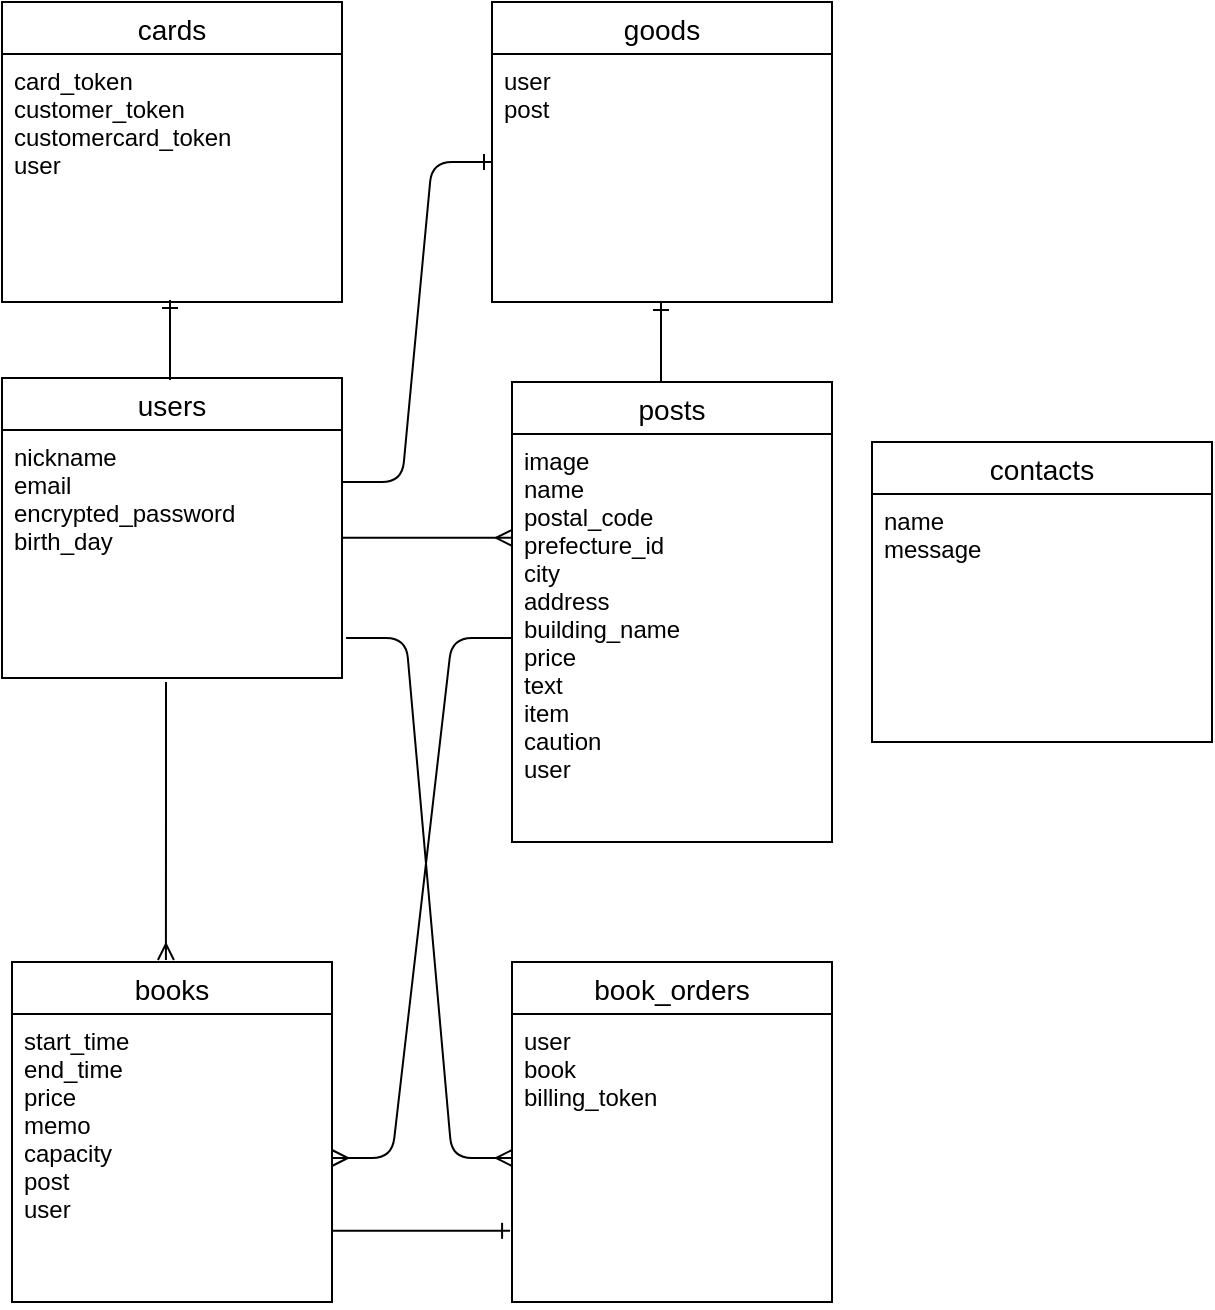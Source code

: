 <mxfile version="14.2.4" type="embed">
    <diagram id="pJa9DPaDmO5-ErMewQ-b" name="ページ1">
        <mxGraphModel dx="685" dy="1659" grid="1" gridSize="10" guides="1" tooltips="1" connect="1" arrows="1" fold="1" page="1" pageScale="1" pageWidth="850" pageHeight="1100" math="0" shadow="0">
            <root>
                <mxCell id="0"/>
                <mxCell id="1" parent="0"/>
                <object label="users" id="2">
                    <mxCell style="swimlane;fontStyle=0;childLayout=stackLayout;horizontal=1;startSize=26;horizontalStack=0;resizeParent=1;resizeParentMax=0;resizeLast=0;collapsible=1;marginBottom=0;align=center;fontSize=14;" parent="1" vertex="1">
                        <mxGeometry x="35" y="28" width="170" height="150" as="geometry"/>
                    </mxCell>
                </object>
                <mxCell id="5" value="nickname&#10;email&#10;encrypted_password&#10;birth_day" style="text;strokeColor=none;fillColor=none;spacingLeft=4;spacingRight=4;overflow=hidden;rotatable=0;points=[[0,0.5],[1,0.5]];portConstraint=eastwest;fontSize=12;" parent="2" vertex="1">
                    <mxGeometry y="26" width="170" height="124" as="geometry"/>
                </mxCell>
                <mxCell id="6" value="posts" style="swimlane;fontStyle=0;childLayout=stackLayout;horizontal=1;startSize=26;horizontalStack=0;resizeParent=1;resizeParentMax=0;resizeLast=0;collapsible=1;marginBottom=0;align=center;fontSize=14;" parent="1" vertex="1">
                    <mxGeometry x="290" y="30" width="160" height="230" as="geometry"/>
                </mxCell>
                <mxCell id="7" value="image&#10;name&#10;postal_code&#10;prefecture_id&#10;city&#10;address&#10;building_name&#10;price&#10;text&#10;item&#10;caution&#10;user&#10;&#10;" style="text;strokeColor=none;fillColor=none;spacingLeft=4;spacingRight=4;overflow=hidden;rotatable=0;points=[[0,0.5],[1,0.5]];portConstraint=eastwest;fontSize=12;" parent="6" vertex="1">
                    <mxGeometry y="26" width="160" height="204" as="geometry"/>
                </mxCell>
                <mxCell id="24" value="book_orders" style="swimlane;fontStyle=0;childLayout=stackLayout;horizontal=1;startSize=26;horizontalStack=0;resizeParent=1;resizeParentMax=0;resizeLast=0;collapsible=1;marginBottom=0;align=center;fontSize=14;" parent="1" vertex="1">
                    <mxGeometry x="290" y="320" width="160" height="170" as="geometry"/>
                </mxCell>
                <mxCell id="25" value="user&#10;book&#10;billing_token" style="text;strokeColor=none;fillColor=none;spacingLeft=4;spacingRight=4;overflow=hidden;rotatable=0;points=[[0,0.5],[1,0.5]];portConstraint=eastwest;fontSize=12;" parent="24" vertex="1">
                    <mxGeometry y="26" width="160" height="144" as="geometry"/>
                </mxCell>
                <mxCell id="26" style="edgeStyle=orthogonalEdgeStyle;rounded=0;orthogonalLoop=1;jettySize=auto;html=1;exitX=1;exitY=0.5;exitDx=0;exitDy=0;entryX=0;entryY=0.377;entryDx=0;entryDy=0;entryPerimeter=0;endArrow=ERmany;endFill=0;" parent="1" edge="1">
                    <mxGeometry relative="1" as="geometry">
                        <Array as="points">
                            <mxPoint x="205" y="107"/>
                        </Array>
                        <mxPoint x="205" y="91" as="sourcePoint"/>
                        <mxPoint x="290" y="107.908" as="targetPoint"/>
                    </mxGeometry>
                </mxCell>
                <mxCell id="22" value="books" style="swimlane;fontStyle=0;childLayout=stackLayout;horizontal=1;startSize=26;horizontalStack=0;resizeParent=1;resizeParentMax=0;resizeLast=0;collapsible=1;marginBottom=0;align=center;fontSize=14;" parent="1" vertex="1">
                    <mxGeometry x="40" y="320" width="160" height="170" as="geometry"/>
                </mxCell>
                <mxCell id="23" value="start_time&#10;end_time&#10;price&#10;memo&#10;capacity&#10;post&#10;user&#10;" style="text;strokeColor=none;fillColor=none;spacingLeft=4;spacingRight=4;overflow=hidden;rotatable=0;points=[[0,0.5],[1,0.5]];portConstraint=eastwest;fontSize=12;" parent="22" vertex="1">
                    <mxGeometry y="26" width="160" height="144" as="geometry"/>
                </mxCell>
                <mxCell id="32" style="edgeStyle=orthogonalEdgeStyle;rounded=0;orthogonalLoop=1;jettySize=auto;html=1;entryX=0.456;entryY=-0.029;entryDx=0;entryDy=0;entryPerimeter=0;endArrow=ERmany;endFill=0;" parent="1" edge="1">
                    <mxGeometry relative="1" as="geometry">
                        <mxPoint x="117" y="180" as="sourcePoint"/>
                        <mxPoint x="116.96" y="318.97" as="targetPoint"/>
                        <Array as="points">
                            <mxPoint x="117" y="238"/>
                        </Array>
                    </mxGeometry>
                </mxCell>
                <mxCell id="34" style="edgeStyle=orthogonalEdgeStyle;rounded=0;orthogonalLoop=1;jettySize=auto;html=1;entryX=-0.006;entryY=0.753;entryDx=0;entryDy=0;entryPerimeter=0;endArrow=ERone;endFill=0;" parent="1" target="25" edge="1">
                    <mxGeometry relative="1" as="geometry">
                        <mxPoint x="200" y="442" as="sourcePoint"/>
                        <mxPoint x="127.02" y="471.07" as="targetPoint"/>
                        <Array as="points">
                            <mxPoint x="200" y="442"/>
                            <mxPoint x="200" y="442"/>
                        </Array>
                    </mxGeometry>
                </mxCell>
                <object label="cards" id="35">
                    <mxCell style="swimlane;fontStyle=0;childLayout=stackLayout;horizontal=1;startSize=26;horizontalStack=0;resizeParent=1;resizeParentMax=0;resizeLast=0;collapsible=1;marginBottom=0;align=center;fontSize=14;" parent="1" vertex="1">
                        <mxGeometry x="35" y="-160" width="170" height="150" as="geometry"/>
                    </mxCell>
                </object>
                <mxCell id="36" value="card_token&#10;customer_token&#10;customercard_token&#10;user" style="text;strokeColor=none;fillColor=none;spacingLeft=4;spacingRight=4;overflow=hidden;rotatable=0;points=[[0,0.5],[1,0.5]];portConstraint=eastwest;fontSize=12;" parent="35" vertex="1">
                    <mxGeometry y="26" width="170" height="124" as="geometry"/>
                </mxCell>
                <mxCell id="37" style="edgeStyle=orthogonalEdgeStyle;rounded=0;orthogonalLoop=1;jettySize=auto;html=1;exitX=0.5;exitY=1;exitDx=0;exitDy=0;endArrow=ERone;endFill=0;exitPerimeter=0;" parent="1" edge="1">
                    <mxGeometry relative="1" as="geometry">
                        <mxPoint x="119" y="-11" as="sourcePoint"/>
                        <mxPoint x="119" y="-11" as="targetPoint"/>
                        <Array as="points">
                            <mxPoint x="119" y="29"/>
                            <mxPoint x="119" y="29"/>
                        </Array>
                    </mxGeometry>
                </mxCell>
                <mxCell id="38" value="" style="edgeStyle=entityRelationEdgeStyle;fontSize=12;html=1;endArrow=ERmany;exitX=0;exitY=0.5;exitDx=0;exitDy=0;" parent="1" source="7" target="23" edge="1">
                    <mxGeometry width="100" height="100" relative="1" as="geometry">
                        <mxPoint x="160" y="280" as="sourcePoint"/>
                        <mxPoint x="260" y="180" as="targetPoint"/>
                    </mxGeometry>
                </mxCell>
                <mxCell id="39" value="" style="edgeStyle=entityRelationEdgeStyle;fontSize=12;html=1;endArrow=ERmany;exitX=1.012;exitY=0.839;exitDx=0;exitDy=0;exitPerimeter=0;entryX=0;entryY=0.5;entryDx=0;entryDy=0;" parent="1" source="5" target="25" edge="1">
                    <mxGeometry width="100" height="100" relative="1" as="geometry">
                        <mxPoint x="300" y="168" as="sourcePoint"/>
                        <mxPoint x="210" y="428" as="targetPoint"/>
                    </mxGeometry>
                </mxCell>
                <object label="goods" id="40">
                    <mxCell style="swimlane;fontStyle=0;childLayout=stackLayout;horizontal=1;startSize=26;horizontalStack=0;resizeParent=1;resizeParentMax=0;resizeLast=0;collapsible=1;marginBottom=0;align=center;fontSize=14;" parent="1" vertex="1">
                        <mxGeometry x="280" y="-160" width="170" height="150" as="geometry"/>
                    </mxCell>
                </object>
                <mxCell id="41" value="user&#10;post" style="text;strokeColor=none;fillColor=none;spacingLeft=4;spacingRight=4;overflow=hidden;rotatable=0;points=[[0,0.5],[1,0.5]];portConstraint=eastwest;fontSize=12;" parent="40" vertex="1">
                    <mxGeometry y="26" width="170" height="124" as="geometry"/>
                </mxCell>
                <mxCell id="43" value="" style="edgeStyle=entityRelationEdgeStyle;fontSize=12;html=1;endArrow=ERone;endFill=1;entryX=0;entryY=0.435;entryDx=0;entryDy=0;entryPerimeter=0;" parent="1" target="41" edge="1">
                    <mxGeometry width="100" height="100" relative="1" as="geometry">
                        <mxPoint x="205" y="80" as="sourcePoint"/>
                        <mxPoint x="305" y="-20" as="targetPoint"/>
                    </mxGeometry>
                </mxCell>
                <mxCell id="44" style="edgeStyle=orthogonalEdgeStyle;rounded=0;orthogonalLoop=1;jettySize=auto;html=1;exitX=0.5;exitY=1;exitDx=0;exitDy=0;endArrow=ERone;endFill=0;exitPerimeter=0;" parent="1" edge="1">
                    <mxGeometry relative="1" as="geometry">
                        <mxPoint x="364.5" y="-10" as="sourcePoint"/>
                        <mxPoint x="364.5" y="-10" as="targetPoint"/>
                        <Array as="points">
                            <mxPoint x="364.5" y="30"/>
                            <mxPoint x="364.5" y="30"/>
                        </Array>
                    </mxGeometry>
                </mxCell>
                <object label="contacts" id="46">
                    <mxCell style="swimlane;fontStyle=0;childLayout=stackLayout;horizontal=1;startSize=26;horizontalStack=0;resizeParent=1;resizeParentMax=0;resizeLast=0;collapsible=1;marginBottom=0;align=center;fontSize=14;" vertex="1" parent="1">
                        <mxGeometry x="470" y="60" width="170" height="150" as="geometry"/>
                    </mxCell>
                </object>
                <mxCell id="47" value="name&#10;message" style="text;strokeColor=none;fillColor=none;spacingLeft=4;spacingRight=4;overflow=hidden;rotatable=0;points=[[0,0.5],[1,0.5]];portConstraint=eastwest;fontSize=12;" vertex="1" parent="46">
                    <mxGeometry y="26" width="170" height="124" as="geometry"/>
                </mxCell>
            </root>
        </mxGraphModel>
    </diagram>
</mxfile>